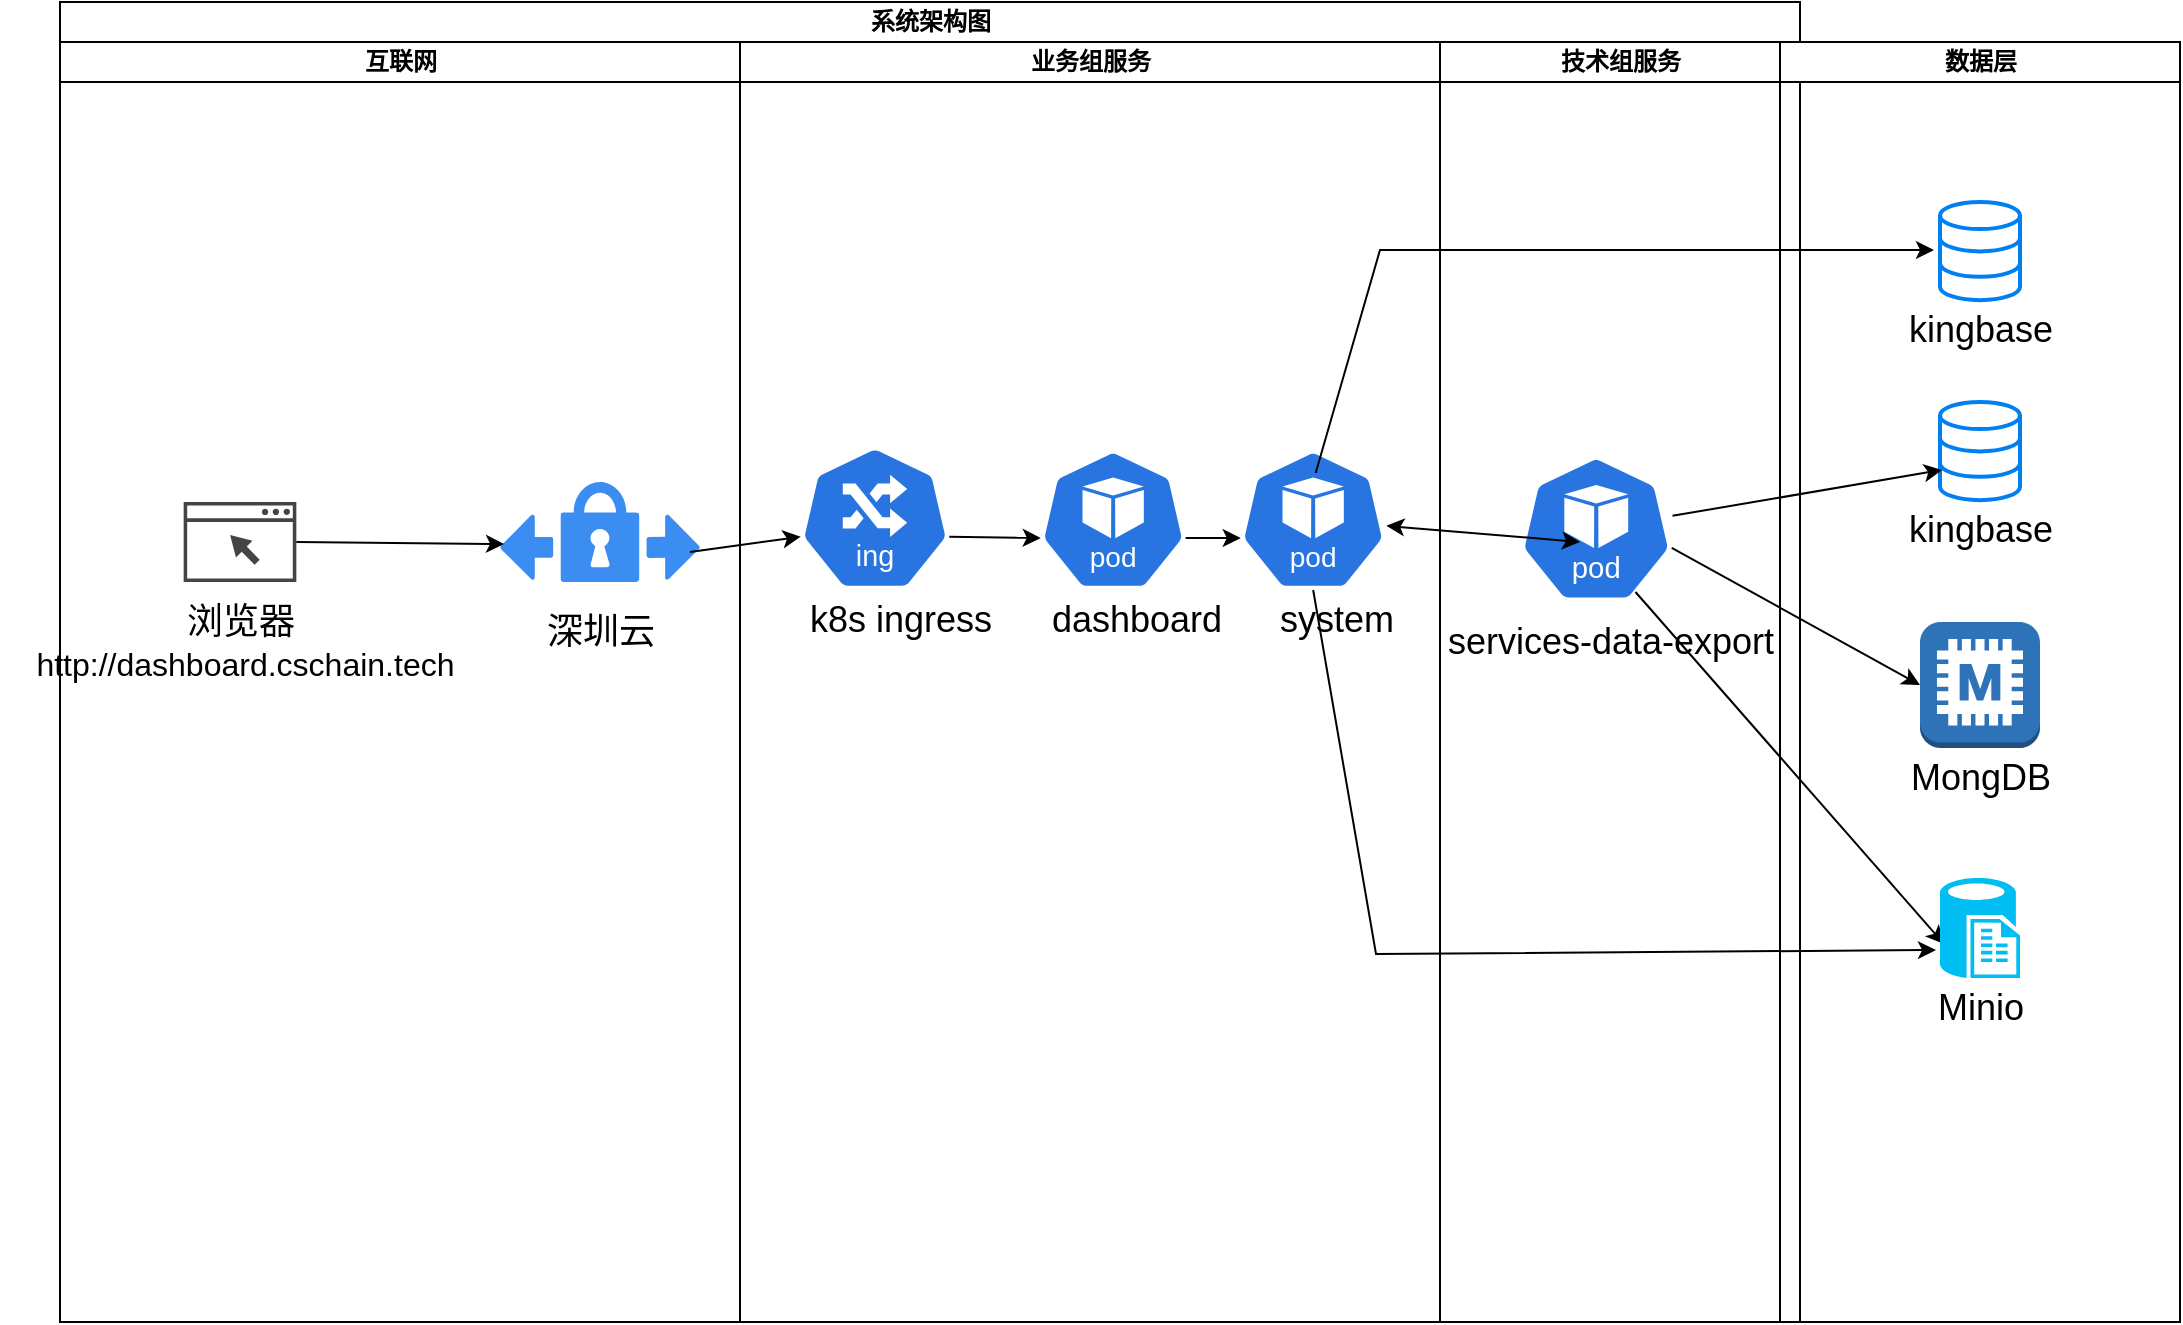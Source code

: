 <mxfile version="26.2.9">
  <diagram name="第 1 页" id="5xqN2rgTjP0GNSbNxUZ-">
    <mxGraphModel dx="1428" dy="751" grid="1" gridSize="10" guides="1" tooltips="1" connect="1" arrows="1" fold="1" page="1" pageScale="1" pageWidth="2339" pageHeight="3300" math="0" shadow="0">
      <root>
        <mxCell id="0" />
        <mxCell id="1" parent="0" />
        <mxCell id="nw4yh5n6GvbLldcTkkvz-25" value="系统架构图" style="swimlane;childLayout=stackLayout;resizeParent=1;resizeParentMax=0;startSize=20;html=1;" parent="1" vertex="1">
          <mxGeometry x="30" y="40" width="870" height="660" as="geometry" />
        </mxCell>
        <mxCell id="nw4yh5n6GvbLldcTkkvz-26" value="互联网" style="swimlane;startSize=20;html=1;" parent="nw4yh5n6GvbLldcTkkvz-25" vertex="1">
          <mxGeometry y="20" width="340" height="640" as="geometry" />
        </mxCell>
        <mxCell id="nw4yh5n6GvbLldcTkkvz-1" value="" style="sketch=0;pointerEvents=1;shadow=0;dashed=0;html=1;strokeColor=none;fillColor=#434445;aspect=fixed;labelPosition=center;verticalLabelPosition=bottom;verticalAlign=top;align=center;outlineConnect=0;shape=mxgraph.vvd.web_browser;" parent="nw4yh5n6GvbLldcTkkvz-26" vertex="1">
          <mxGeometry x="61.83" y="230" width="56.34" height="40" as="geometry" />
        </mxCell>
        <mxCell id="nw4yh5n6GvbLldcTkkvz-14" value="&lt;font style=&quot;font-size: 18px;&quot;&gt;浏览器&lt;/font&gt;&lt;div&gt;&lt;font size=&quot;3&quot;&gt;&amp;nbsp;http://dashboard.cschain.tech&lt;/font&gt;&lt;/div&gt;" style="text;html=1;align=center;verticalAlign=middle;resizable=0;points=[];autosize=1;strokeColor=none;fillColor=none;" parent="nw4yh5n6GvbLldcTkkvz-26" vertex="1">
          <mxGeometry x="-30.0" y="275" width="240" height="50" as="geometry" />
        </mxCell>
        <mxCell id="nw4yh5n6GvbLldcTkkvz-5" value="" style="sketch=0;html=1;aspect=fixed;strokeColor=none;shadow=0;fillColor=#3B8DF1;verticalAlign=top;labelPosition=center;verticalLabelPosition=bottom;shape=mxgraph.gcp2.vpn" parent="nw4yh5n6GvbLldcTkkvz-26" vertex="1">
          <mxGeometry x="220" y="220" width="100" height="50" as="geometry" />
        </mxCell>
        <mxCell id="nw4yh5n6GvbLldcTkkvz-13" value="&lt;font style=&quot;font-size: 18px;&quot;&gt;深圳云&lt;/font&gt;" style="text;html=1;align=center;verticalAlign=middle;resizable=0;points=[];autosize=1;strokeColor=none;fillColor=none;" parent="nw4yh5n6GvbLldcTkkvz-26" vertex="1">
          <mxGeometry x="230" y="275" width="80" height="40" as="geometry" />
        </mxCell>
        <mxCell id="nw4yh5n6GvbLldcTkkvz-31" value="" style="endArrow=classic;html=1;rounded=0;entryX=0.02;entryY=0.62;entryDx=0;entryDy=0;entryPerimeter=0;" parent="nw4yh5n6GvbLldcTkkvz-26" target="nw4yh5n6GvbLldcTkkvz-5" edge="1">
          <mxGeometry width="50" height="50" relative="1" as="geometry">
            <mxPoint x="118.17" y="250" as="sourcePoint" />
            <mxPoint x="168.17" y="200" as="targetPoint" />
          </mxGeometry>
        </mxCell>
        <mxCell id="nw4yh5n6GvbLldcTkkvz-27" value="业务组服务" style="swimlane;startSize=20;html=1;" parent="nw4yh5n6GvbLldcTkkvz-25" vertex="1">
          <mxGeometry x="340" y="20" width="350" height="640" as="geometry" />
        </mxCell>
        <mxCell id="nw4yh5n6GvbLldcTkkvz-3" value="" style="aspect=fixed;sketch=0;html=1;dashed=0;whitespace=wrap;verticalLabelPosition=bottom;verticalAlign=top;fillColor=#2875E2;strokeColor=#ffffff;points=[[0.005,0.63,0],[0.1,0.2,0],[0.9,0.2,0],[0.5,0,0],[0.995,0.63,0],[0.72,0.99,0],[0.5,1,0],[0.28,0.99,0]];shape=mxgraph.kubernetes.icon2;kubernetesLabel=1;prIcon=ing" parent="nw4yh5n6GvbLldcTkkvz-27" vertex="1">
          <mxGeometry x="30" y="202" width="75" height="72" as="geometry" />
        </mxCell>
        <mxCell id="nw4yh5n6GvbLldcTkkvz-15" value="&lt;font style=&quot;font-size: 18px;&quot;&gt;k8s ingress&lt;/font&gt;" style="text;html=1;align=center;verticalAlign=middle;resizable=0;points=[];autosize=1;strokeColor=none;fillColor=none;" parent="nw4yh5n6GvbLldcTkkvz-27" vertex="1">
          <mxGeometry x="25.0" y="269" width="110" height="40" as="geometry" />
        </mxCell>
        <mxCell id="nw4yh5n6GvbLldcTkkvz-16" value="&lt;font style=&quot;font-size: 18px;&quot;&gt;dashboard&lt;/font&gt;" style="text;html=1;align=center;verticalAlign=middle;resizable=0;points=[];autosize=1;strokeColor=none;fillColor=none;" parent="nw4yh5n6GvbLldcTkkvz-27" vertex="1">
          <mxGeometry x="143.17" y="269" width="110" height="40" as="geometry" />
        </mxCell>
        <mxCell id="nw4yh5n6GvbLldcTkkvz-18" value="" style="aspect=fixed;sketch=0;html=1;dashed=0;whitespace=wrap;verticalLabelPosition=bottom;verticalAlign=top;fillColor=#2875E2;strokeColor=#ffffff;points=[[0.005,0.63,0],[0.1,0.2,0],[0.9,0.2,0],[0.5,0,0],[0.995,0.63,0],[0.72,0.99,0],[0.5,1,0],[0.28,0.99,0]];shape=mxgraph.kubernetes.icon2;kubernetesLabel=1;prIcon=pod" parent="nw4yh5n6GvbLldcTkkvz-27" vertex="1">
          <mxGeometry x="150" y="203.76" width="73.17" height="70.24" as="geometry" />
        </mxCell>
        <mxCell id="nw4yh5n6GvbLldcTkkvz-20" value="" style="aspect=fixed;sketch=0;html=1;dashed=0;whitespace=wrap;verticalLabelPosition=bottom;verticalAlign=top;fillColor=#2875E2;strokeColor=#ffffff;points=[[0.005,0.63,0],[0.1,0.2,0],[0.9,0.2,0],[0.5,0,0],[0.995,0.63,0],[0.72,0.99,0],[0.5,1,0],[0.28,0.99,0]];shape=mxgraph.kubernetes.icon2;kubernetesLabel=1;prIcon=pod" parent="nw4yh5n6GvbLldcTkkvz-27" vertex="1">
          <mxGeometry x="250" y="203.76" width="73.17" height="70.24" as="geometry" />
        </mxCell>
        <mxCell id="nw4yh5n6GvbLldcTkkvz-21" value="&lt;font style=&quot;font-size: 18px;&quot;&gt;system&lt;/font&gt;" style="text;html=1;align=center;verticalAlign=middle;resizable=0;points=[];autosize=1;strokeColor=none;fillColor=none;" parent="nw4yh5n6GvbLldcTkkvz-27" vertex="1">
          <mxGeometry x="258.17" y="269" width="80" height="40" as="geometry" />
        </mxCell>
        <mxCell id="nw4yh5n6GvbLldcTkkvz-33" value="" style="endArrow=classic;html=1;rounded=0;exitX=0.995;exitY=0.63;exitDx=0;exitDy=0;exitPerimeter=0;entryX=0.005;entryY=0.63;entryDx=0;entryDy=0;entryPerimeter=0;" parent="nw4yh5n6GvbLldcTkkvz-27" source="nw4yh5n6GvbLldcTkkvz-3" target="nw4yh5n6GvbLldcTkkvz-18" edge="1">
          <mxGeometry width="50" height="50" relative="1" as="geometry">
            <mxPoint x="290" y="350" as="sourcePoint" />
            <mxPoint x="340" y="300" as="targetPoint" />
          </mxGeometry>
        </mxCell>
        <mxCell id="nw4yh5n6GvbLldcTkkvz-34" value="" style="endArrow=classic;html=1;rounded=0;exitX=0.995;exitY=0.63;exitDx=0;exitDy=0;exitPerimeter=0;entryX=0.005;entryY=0.63;entryDx=0;entryDy=0;entryPerimeter=0;" parent="nw4yh5n6GvbLldcTkkvz-27" source="nw4yh5n6GvbLldcTkkvz-18" target="nw4yh5n6GvbLldcTkkvz-20" edge="1">
          <mxGeometry width="50" height="50" relative="1" as="geometry">
            <mxPoint x="115" y="266" as="sourcePoint" />
            <mxPoint x="183" y="266" as="targetPoint" />
          </mxGeometry>
        </mxCell>
        <mxCell id="nw4yh5n6GvbLldcTkkvz-28" value="技术组服务" style="swimlane;startSize=20;html=1;" parent="nw4yh5n6GvbLldcTkkvz-25" vertex="1">
          <mxGeometry x="690" y="20" width="180.0" height="640" as="geometry" />
        </mxCell>
        <mxCell id="nw4yh5n6GvbLldcTkkvz-17" value="" style="aspect=fixed;sketch=0;html=1;dashed=0;whitespace=wrap;verticalLabelPosition=bottom;verticalAlign=top;fillColor=#2875E2;strokeColor=#ffffff;points=[[0.005,0.63,0],[0.1,0.2,0],[0.9,0.2,0],[0.5,0,0],[0.995,0.63,0],[0.72,0.99,0],[0.5,1,0],[0.28,0.99,0]];shape=mxgraph.kubernetes.icon2;kubernetesLabel=1;prIcon=pod" parent="nw4yh5n6GvbLldcTkkvz-28" vertex="1">
          <mxGeometry x="40" y="206.8" width="76.25" height="73.2" as="geometry" />
        </mxCell>
        <mxCell id="nw4yh5n6GvbLldcTkkvz-19" value="&lt;div style=&quot;text-align: start;&quot;&gt;&lt;span style=&quot;background-color: transparent; color: light-dark(rgb(0, 0, 0), rgb(255, 255, 255));&quot;&gt;&lt;font style=&quot;font-size: 18px;&quot;&gt;services-data-export&lt;/font&gt;&lt;/span&gt;&lt;/div&gt;" style="text;html=1;align=center;verticalAlign=middle;resizable=0;points=[];autosize=1;strokeColor=none;fillColor=none;" parent="nw4yh5n6GvbLldcTkkvz-28" vertex="1">
          <mxGeometry x="-10.0" y="280" width="190" height="40" as="geometry" />
        </mxCell>
        <mxCell id="nw4yh5n6GvbLldcTkkvz-42" value="" style="endArrow=classic;html=1;rounded=0;entryX=0.05;entryY=0.66;entryDx=0;entryDy=0;entryPerimeter=0;" parent="nw4yh5n6GvbLldcTkkvz-28" target="nw4yh5n6GvbLldcTkkvz-38" edge="1">
          <mxGeometry width="50" height="50" relative="1" as="geometry">
            <mxPoint x="97.74" y="275" as="sourcePoint" />
            <mxPoint x="147.74" y="225" as="targetPoint" />
          </mxGeometry>
        </mxCell>
        <mxCell id="nw4yh5n6GvbLldcTkkvz-32" value="" style="endArrow=classic;html=1;rounded=0;entryX=0.005;entryY=0.63;entryDx=0;entryDy=0;entryPerimeter=0;exitX=0.95;exitY=0.7;exitDx=0;exitDy=0;exitPerimeter=0;" parent="nw4yh5n6GvbLldcTkkvz-25" source="nw4yh5n6GvbLldcTkkvz-5" target="nw4yh5n6GvbLldcTkkvz-3" edge="1">
          <mxGeometry width="50" height="50" relative="1" as="geometry">
            <mxPoint x="320" y="269.5" as="sourcePoint" />
            <mxPoint x="423.83" y="270.5" as="targetPoint" />
          </mxGeometry>
        </mxCell>
        <mxCell id="nw4yh5n6GvbLldcTkkvz-47" value="" style="endArrow=classic;startArrow=classic;html=1;rounded=0;" parent="nw4yh5n6GvbLldcTkkvz-25" source="nw4yh5n6GvbLldcTkkvz-20" edge="1">
          <mxGeometry width="50" height="50" relative="1" as="geometry">
            <mxPoint x="650" y="320" as="sourcePoint" />
            <mxPoint x="760" y="270" as="targetPoint" />
          </mxGeometry>
        </mxCell>
        <mxCell id="nw4yh5n6GvbLldcTkkvz-35" value="数据层" style="swimlane;startSize=20;html=1;" parent="1" vertex="1">
          <mxGeometry x="890" y="60" width="200" height="640" as="geometry" />
        </mxCell>
        <mxCell id="nw4yh5n6GvbLldcTkkvz-22" value="" style="html=1;verticalLabelPosition=bottom;align=center;labelBackgroundColor=#ffffff;verticalAlign=top;strokeWidth=2;strokeColor=#0080F0;shadow=0;dashed=0;shape=mxgraph.ios7.icons.data;" parent="nw4yh5n6GvbLldcTkkvz-35" vertex="1">
          <mxGeometry x="80" y="180" width="40" height="49.1" as="geometry" />
        </mxCell>
        <mxCell id="nw4yh5n6GvbLldcTkkvz-23" value="&lt;font style=&quot;font-size: 18px;&quot;&gt;kingbase&lt;/font&gt;" style="text;html=1;align=center;verticalAlign=middle;resizable=0;points=[];autosize=1;strokeColor=none;fillColor=none;" parent="nw4yh5n6GvbLldcTkkvz-35" vertex="1">
          <mxGeometry x="50" y="224.1" width="100" height="40" as="geometry" />
        </mxCell>
        <mxCell id="nw4yh5n6GvbLldcTkkvz-38" value="" style="verticalLabelPosition=bottom;html=1;verticalAlign=top;align=center;strokeColor=none;fillColor=#00BEF2;shape=mxgraph.azure.sql_reporting;" parent="nw4yh5n6GvbLldcTkkvz-35" vertex="1">
          <mxGeometry x="80" y="418" width="40" height="50" as="geometry" />
        </mxCell>
        <mxCell id="nw4yh5n6GvbLldcTkkvz-39" value="&lt;font style=&quot;font-size: 18px;&quot;&gt;Minio&lt;/font&gt;" style="text;html=1;align=center;verticalAlign=middle;resizable=0;points=[];autosize=1;strokeColor=none;fillColor=none;" parent="nw4yh5n6GvbLldcTkkvz-35" vertex="1">
          <mxGeometry x="65" y="463" width="70" height="40" as="geometry" />
        </mxCell>
        <mxCell id="nw4yh5n6GvbLldcTkkvz-43" value="" style="html=1;verticalLabelPosition=bottom;align=center;labelBackgroundColor=#ffffff;verticalAlign=top;strokeWidth=2;strokeColor=#0080F0;shadow=0;dashed=0;shape=mxgraph.ios7.icons.data;" parent="nw4yh5n6GvbLldcTkkvz-35" vertex="1">
          <mxGeometry x="80" y="80" width="40" height="49.1" as="geometry" />
        </mxCell>
        <mxCell id="nw4yh5n6GvbLldcTkkvz-44" value="&lt;font style=&quot;font-size: 18px;&quot;&gt;kingbase&lt;/font&gt;" style="text;html=1;align=center;verticalAlign=middle;resizable=0;points=[];autosize=1;strokeColor=none;fillColor=none;" parent="nw4yh5n6GvbLldcTkkvz-35" vertex="1">
          <mxGeometry x="50" y="124.1" width="100" height="40" as="geometry" />
        </mxCell>
        <mxCell id="1KJwPMJ1KZagRm76Q6gw-1" value="" style="outlineConnect=0;dashed=0;verticalLabelPosition=bottom;verticalAlign=top;align=center;html=1;shape=mxgraph.aws3.memcached;fillColor=#2E73B8;gradientColor=none;" vertex="1" parent="nw4yh5n6GvbLldcTkkvz-35">
          <mxGeometry x="70" y="290" width="60" height="63" as="geometry" />
        </mxCell>
        <mxCell id="1KJwPMJ1KZagRm76Q6gw-2" value="&lt;font style=&quot;font-size: 18px;&quot;&gt;MongDB&lt;/font&gt;" style="text;html=1;align=center;verticalAlign=middle;resizable=0;points=[];autosize=1;strokeColor=none;fillColor=none;" vertex="1" parent="nw4yh5n6GvbLldcTkkvz-35">
          <mxGeometry x="55" y="348" width="90" height="40" as="geometry" />
        </mxCell>
        <mxCell id="nw4yh5n6GvbLldcTkkvz-41" value="" style="endArrow=classic;html=1;rounded=0;entryX=0.025;entryY=0.692;entryDx=0;entryDy=0;entryPerimeter=0;" parent="1" source="nw4yh5n6GvbLldcTkkvz-17" target="nw4yh5n6GvbLldcTkkvz-22" edge="1">
          <mxGeometry width="50" height="50" relative="1" as="geometry">
            <mxPoint x="850" y="290" as="sourcePoint" />
            <mxPoint x="900" y="240" as="targetPoint" />
          </mxGeometry>
        </mxCell>
        <mxCell id="nw4yh5n6GvbLldcTkkvz-45" value="" style="endArrow=classic;html=1;rounded=0;entryX=-0.05;entryY=0.72;entryDx=0;entryDy=0;entryPerimeter=0;exitX=0.5;exitY=1;exitDx=0;exitDy=0;exitPerimeter=0;" parent="1" source="nw4yh5n6GvbLldcTkkvz-20" target="nw4yh5n6GvbLldcTkkvz-38" edge="1">
          <mxGeometry width="50" height="50" relative="1" as="geometry">
            <mxPoint x="680" y="410" as="sourcePoint" />
            <mxPoint x="730" y="360" as="targetPoint" />
            <Array as="points">
              <mxPoint x="688" y="516" />
            </Array>
          </mxGeometry>
        </mxCell>
        <mxCell id="nw4yh5n6GvbLldcTkkvz-46" value="" style="endArrow=classic;html=1;rounded=0;exitX=0.517;exitY=0.167;exitDx=0;exitDy=0;exitPerimeter=0;entryX=-0.075;entryY=0.489;entryDx=0;entryDy=0;entryPerimeter=0;" parent="1" source="nw4yh5n6GvbLldcTkkvz-20" target="nw4yh5n6GvbLldcTkkvz-43" edge="1">
          <mxGeometry width="50" height="50" relative="1" as="geometry">
            <mxPoint x="680" y="410" as="sourcePoint" />
            <mxPoint x="730" y="360" as="targetPoint" />
            <Array as="points">
              <mxPoint x="690" y="164" />
            </Array>
          </mxGeometry>
        </mxCell>
        <mxCell id="1KJwPMJ1KZagRm76Q6gw-3" value="" style="endArrow=classic;html=1;rounded=0;exitX=0.995;exitY=0.63;exitDx=0;exitDy=0;exitPerimeter=0;entryX=0;entryY=0.5;entryDx=0;entryDy=0;entryPerimeter=0;" edge="1" parent="1" source="nw4yh5n6GvbLldcTkkvz-17" target="1KJwPMJ1KZagRm76Q6gw-1">
          <mxGeometry width="50" height="50" relative="1" as="geometry">
            <mxPoint x="700" y="400" as="sourcePoint" />
            <mxPoint x="750" y="350" as="targetPoint" />
          </mxGeometry>
        </mxCell>
      </root>
    </mxGraphModel>
  </diagram>
</mxfile>
